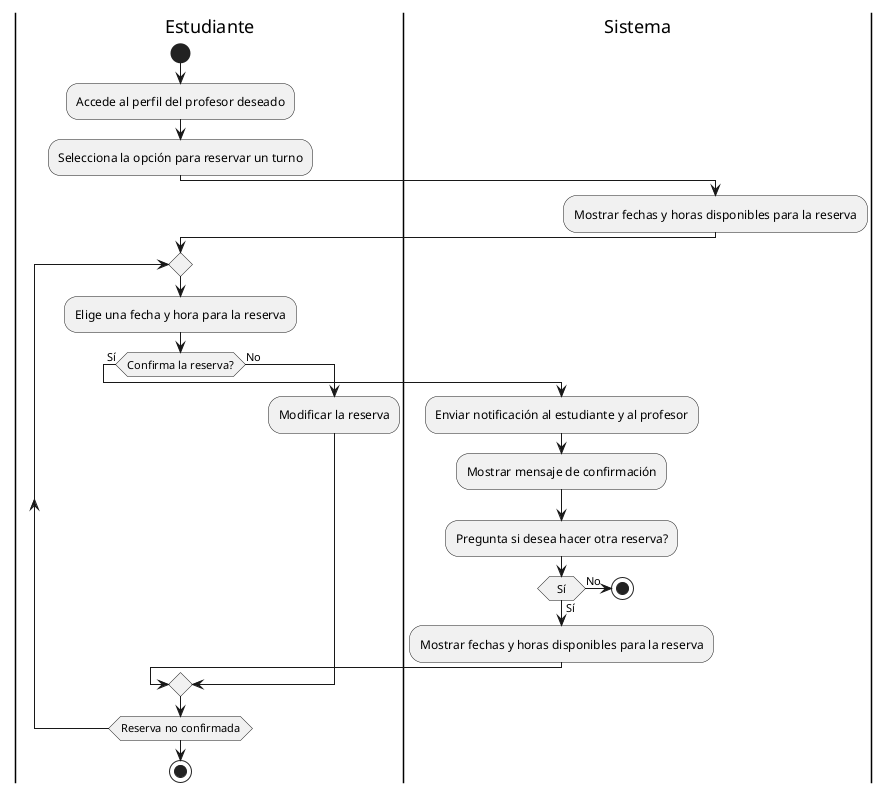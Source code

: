 @startuml
|Estudiante|
start
:Accede al perfil del profesor deseado;
:Selecciona la opción para reservar un turno;
|Sistema|
:Mostrar fechas y horas disponibles para la reserva;
|Estudiante|
repeat
    :Elige una fecha y hora para la reserva;
    if (Confirma la reserva?) then (Sí)
        |Sistema|
        :Enviar notificación al estudiante y al profesor;
        :Mostrar mensaje de confirmación;
        :Pregunta si desea hacer otra reserva?;
        if (Sí) then (Sí)
            :Mostrar fechas y horas disponibles para la reserva;
        else (No)
            stop
        endif
    else (No)
        |Estudiante|
        :Modificar la reserva;
    endif
repeat while (Reserva no confirmada)
stop
@enduml